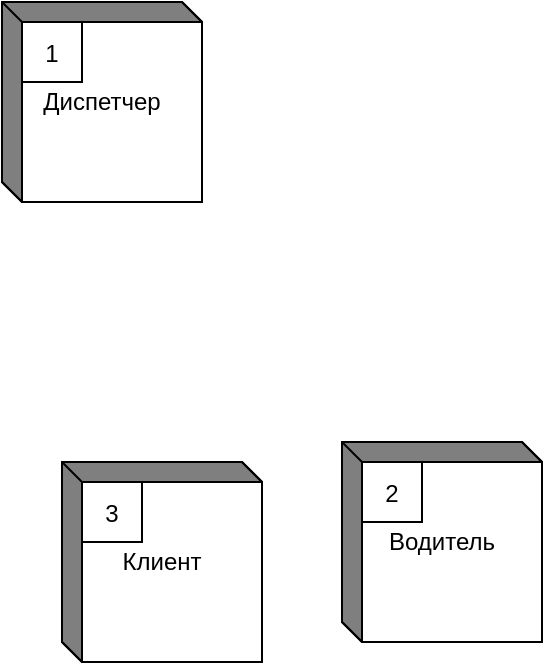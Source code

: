 <mxfile version="21.2.3" type="github">
  <diagram name="Страница 1" id="PQh_qmmvywfrW51yR4oF">
    <mxGraphModel dx="472" dy="785" grid="1" gridSize="10" guides="1" tooltips="1" connect="1" arrows="1" fold="1" page="1" pageScale="1" pageWidth="827" pageHeight="1169" math="0" shadow="0">
      <root>
        <mxCell id="0" />
        <mxCell id="1" parent="0" />
        <mxCell id="zuYLMpL7GHM8OgSiP0pF-2" value="Диспетчер" style="html=1;dashed=0;whiteSpace=wrap;shape=mxgraph.dfd.externalEntity" vertex="1" parent="1">
          <mxGeometry x="30" y="60" width="100" height="100" as="geometry" />
        </mxCell>
        <mxCell id="zuYLMpL7GHM8OgSiP0pF-3" value="1" style="autosize=1;part=1;resizable=0;strokeColor=inherit;fillColor=inherit;gradientColor=inherit;" vertex="1" parent="zuYLMpL7GHM8OgSiP0pF-2">
          <mxGeometry width="30" height="30" relative="1" as="geometry">
            <mxPoint x="10" y="10" as="offset" />
          </mxGeometry>
        </mxCell>
        <mxCell id="zuYLMpL7GHM8OgSiP0pF-4" value="Водитель" style="html=1;dashed=0;whiteSpace=wrap;shape=mxgraph.dfd.externalEntity" vertex="1" parent="1">
          <mxGeometry x="200" y="280" width="100" height="100" as="geometry" />
        </mxCell>
        <mxCell id="zuYLMpL7GHM8OgSiP0pF-5" value="2" style="autosize=1;part=1;resizable=0;strokeColor=inherit;fillColor=inherit;gradientColor=inherit;" vertex="1" parent="zuYLMpL7GHM8OgSiP0pF-4">
          <mxGeometry width="30" height="30" relative="1" as="geometry">
            <mxPoint x="10" y="10" as="offset" />
          </mxGeometry>
        </mxCell>
        <mxCell id="zuYLMpL7GHM8OgSiP0pF-6" value="Клиент" style="html=1;dashed=0;whiteSpace=wrap;shape=mxgraph.dfd.externalEntity" vertex="1" parent="1">
          <mxGeometry x="60" y="290" width="100" height="100" as="geometry" />
        </mxCell>
        <mxCell id="zuYLMpL7GHM8OgSiP0pF-7" value="3" style="autosize=1;part=1;resizable=0;strokeColor=inherit;fillColor=inherit;gradientColor=inherit;" vertex="1" parent="zuYLMpL7GHM8OgSiP0pF-6">
          <mxGeometry width="30" height="30" relative="1" as="geometry">
            <mxPoint x="10" y="10" as="offset" />
          </mxGeometry>
        </mxCell>
      </root>
    </mxGraphModel>
  </diagram>
</mxfile>
